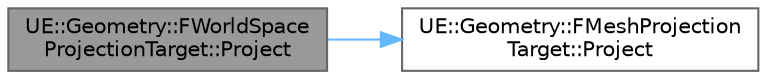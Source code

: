 digraph "UE::Geometry::FWorldSpaceProjectionTarget::Project"
{
 // INTERACTIVE_SVG=YES
 // LATEX_PDF_SIZE
  bgcolor="transparent";
  edge [fontname=Helvetica,fontsize=10,labelfontname=Helvetica,labelfontsize=10];
  node [fontname=Helvetica,fontsize=10,shape=box,height=0.2,width=0.4];
  rankdir="LR";
  Node1 [id="Node000001",label="UE::Geometry::FWorldSpace\lProjectionTarget::Project",height=0.2,width=0.4,color="gray40", fillcolor="grey60", style="filled", fontcolor="black",tooltip=" "];
  Node1 -> Node2 [id="edge1_Node000001_Node000002",color="steelblue1",style="solid",tooltip=" "];
  Node2 [id="Node000002",label="UE::Geometry::FMeshProjection\lTarget::Project",height=0.2,width=0.4,color="grey40", fillcolor="white", style="filled",URL="$d6/d59/classUE_1_1Geometry_1_1FMeshProjectionTarget.html#a234b76213349fd500b892428678ad53f",tooltip=" "];
}

